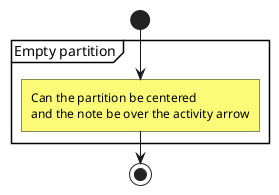 {
  "sha1": "pf6ovlv0hwdeb8ravd4owlqhumdtku7",
  "insertion": {
    "when": "2024-06-04T17:28:41.111Z",
    "user": "plantuml@gmail.com"
  }
}
@startuml
start
partition "Empty partition" {
#FBFB77:Can the partition be centered\nand the note be over the activity arrow]
}
stop
@enduml
